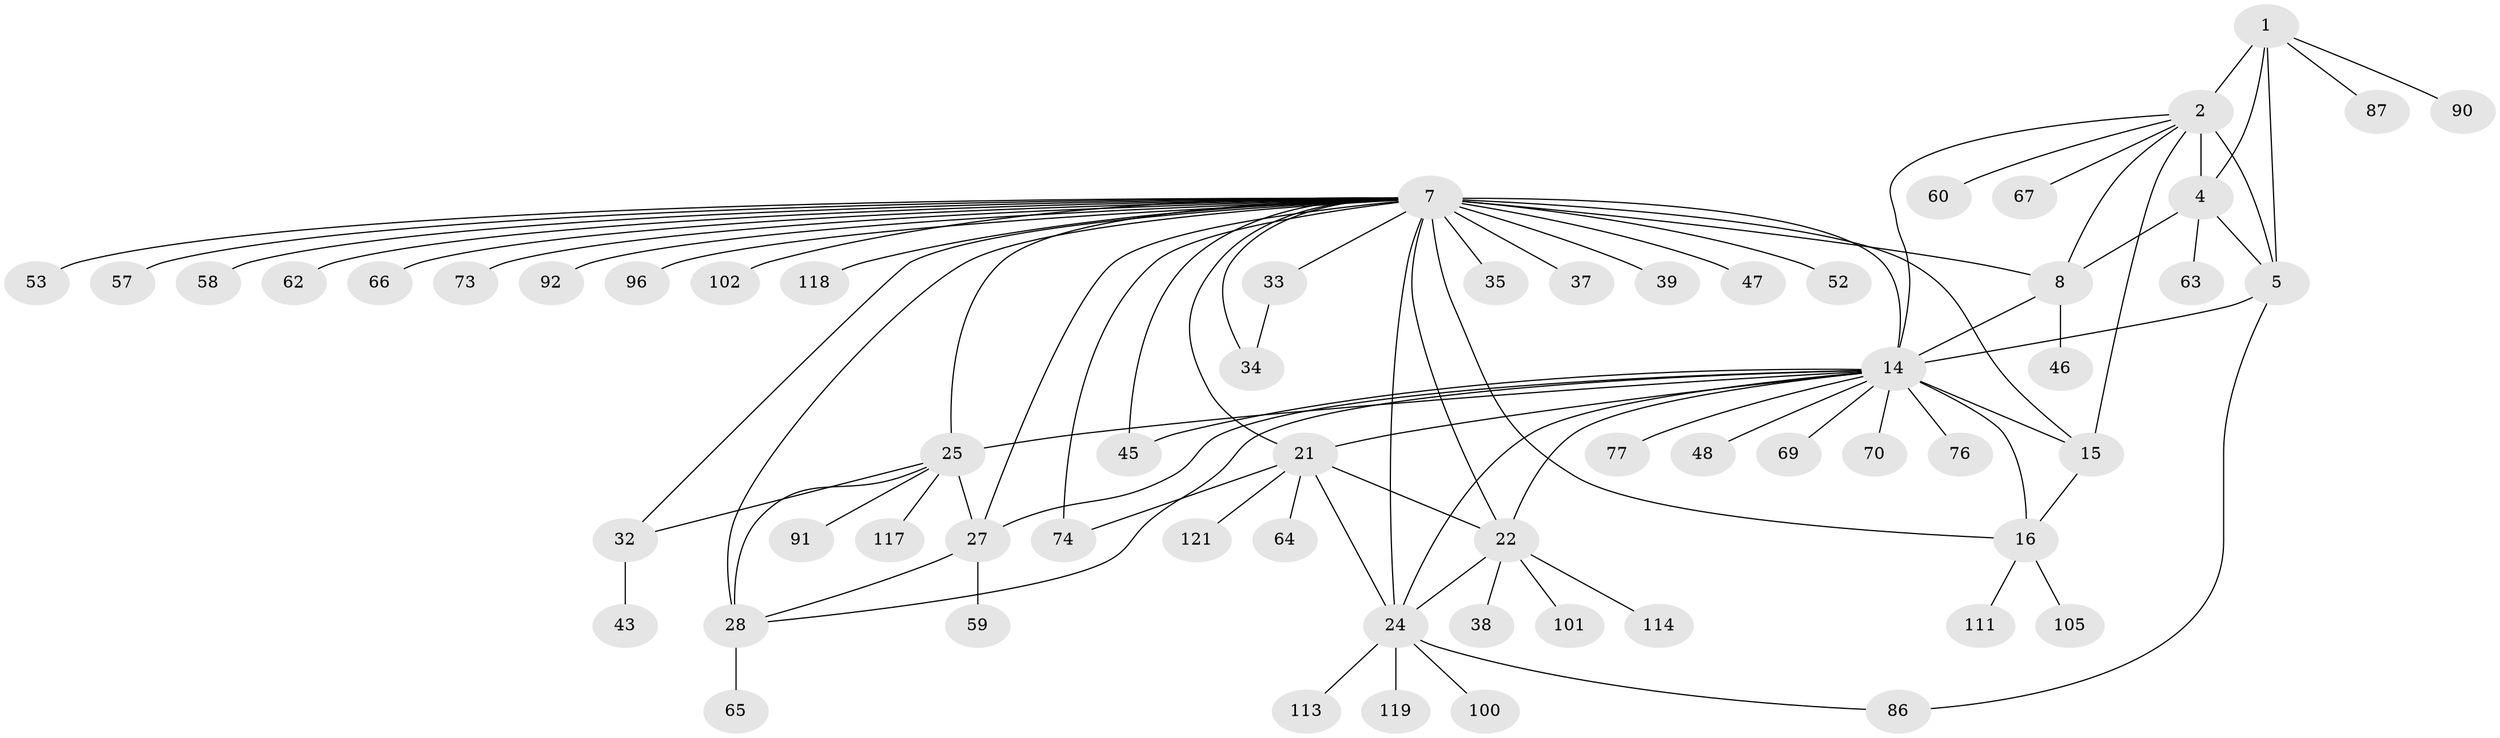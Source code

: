 // original degree distribution, {7: 0.032, 9: 0.056, 11: 0.04, 6: 0.04, 8: 0.032, 13: 0.016, 10: 0.016, 12: 0.008, 4: 0.016, 2: 0.152, 3: 0.032, 1: 0.56}
// Generated by graph-tools (version 1.1) at 2025/15/03/09/25 04:15:44]
// undirected, 62 vertices, 89 edges
graph export_dot {
graph [start="1"]
  node [color=gray90,style=filled];
  1;
  2 [super="+3+108+6+51"];
  4;
  5;
  7 [super="+123+29+49+41+31+9"];
  8 [super="+116+10"];
  14 [super="+83+82+17"];
  15 [super="+97"];
  16 [super="+56"];
  21;
  22 [super="+81"];
  24;
  25;
  27;
  28 [super="+72"];
  32 [super="+36+68"];
  33;
  34 [super="+94"];
  35;
  37;
  38;
  39;
  43;
  45;
  46;
  47 [super="+112"];
  48;
  52;
  53;
  57;
  58;
  59 [super="+93"];
  60;
  62;
  63;
  64;
  65;
  66;
  67;
  69;
  70;
  73;
  74;
  76;
  77;
  86;
  87;
  90;
  91;
  92;
  96 [super="+109+104"];
  100;
  101 [super="+106"];
  102;
  105;
  111;
  113;
  114;
  117;
  118;
  119;
  121;
  1 -- 2 [weight=3];
  1 -- 4;
  1 -- 5;
  1 -- 87;
  1 -- 90;
  2 -- 4 [weight=3];
  2 -- 5 [weight=3];
  2 -- 8;
  2 -- 15;
  2 -- 67;
  2 -- 60;
  2 -- 14;
  4 -- 5;
  4 -- 63;
  4 -- 8;
  5 -- 14 [weight=3];
  5 -- 86;
  7 -- 8 [weight=9];
  7 -- 96;
  7 -- 73;
  7 -- 74;
  7 -- 25 [weight=2];
  7 -- 27 [weight=2];
  7 -- 28 [weight=2];
  7 -- 57;
  7 -- 32;
  7 -- 24 [weight=3];
  7 -- 66;
  7 -- 14 [weight=9];
  7 -- 15 [weight=2];
  7 -- 16 [weight=2];
  7 -- 21;
  7 -- 22;
  7 -- 92;
  7 -- 33;
  7 -- 34;
  7 -- 35;
  7 -- 37;
  7 -- 102;
  7 -- 39;
  7 -- 45;
  7 -- 47;
  7 -- 52;
  7 -- 53;
  7 -- 118;
  7 -- 58;
  7 -- 62;
  8 -- 46;
  8 -- 14;
  14 -- 15 [weight=2];
  14 -- 16 [weight=4];
  14 -- 70;
  14 -- 69;
  14 -- 76;
  14 -- 77;
  14 -- 21 [weight=2];
  14 -- 22 [weight=2];
  14 -- 24 [weight=2];
  14 -- 25;
  14 -- 27;
  14 -- 28;
  14 -- 45 [weight=2];
  14 -- 48;
  15 -- 16;
  16 -- 105;
  16 -- 111;
  21 -- 22;
  21 -- 24;
  21 -- 64;
  21 -- 74;
  21 -- 121;
  22 -- 24;
  22 -- 38;
  22 -- 101;
  22 -- 114;
  24 -- 86;
  24 -- 100;
  24 -- 113;
  24 -- 119;
  25 -- 27;
  25 -- 28;
  25 -- 32;
  25 -- 91;
  25 -- 117;
  27 -- 28;
  27 -- 59;
  28 -- 65;
  32 -- 43;
  33 -- 34;
}
